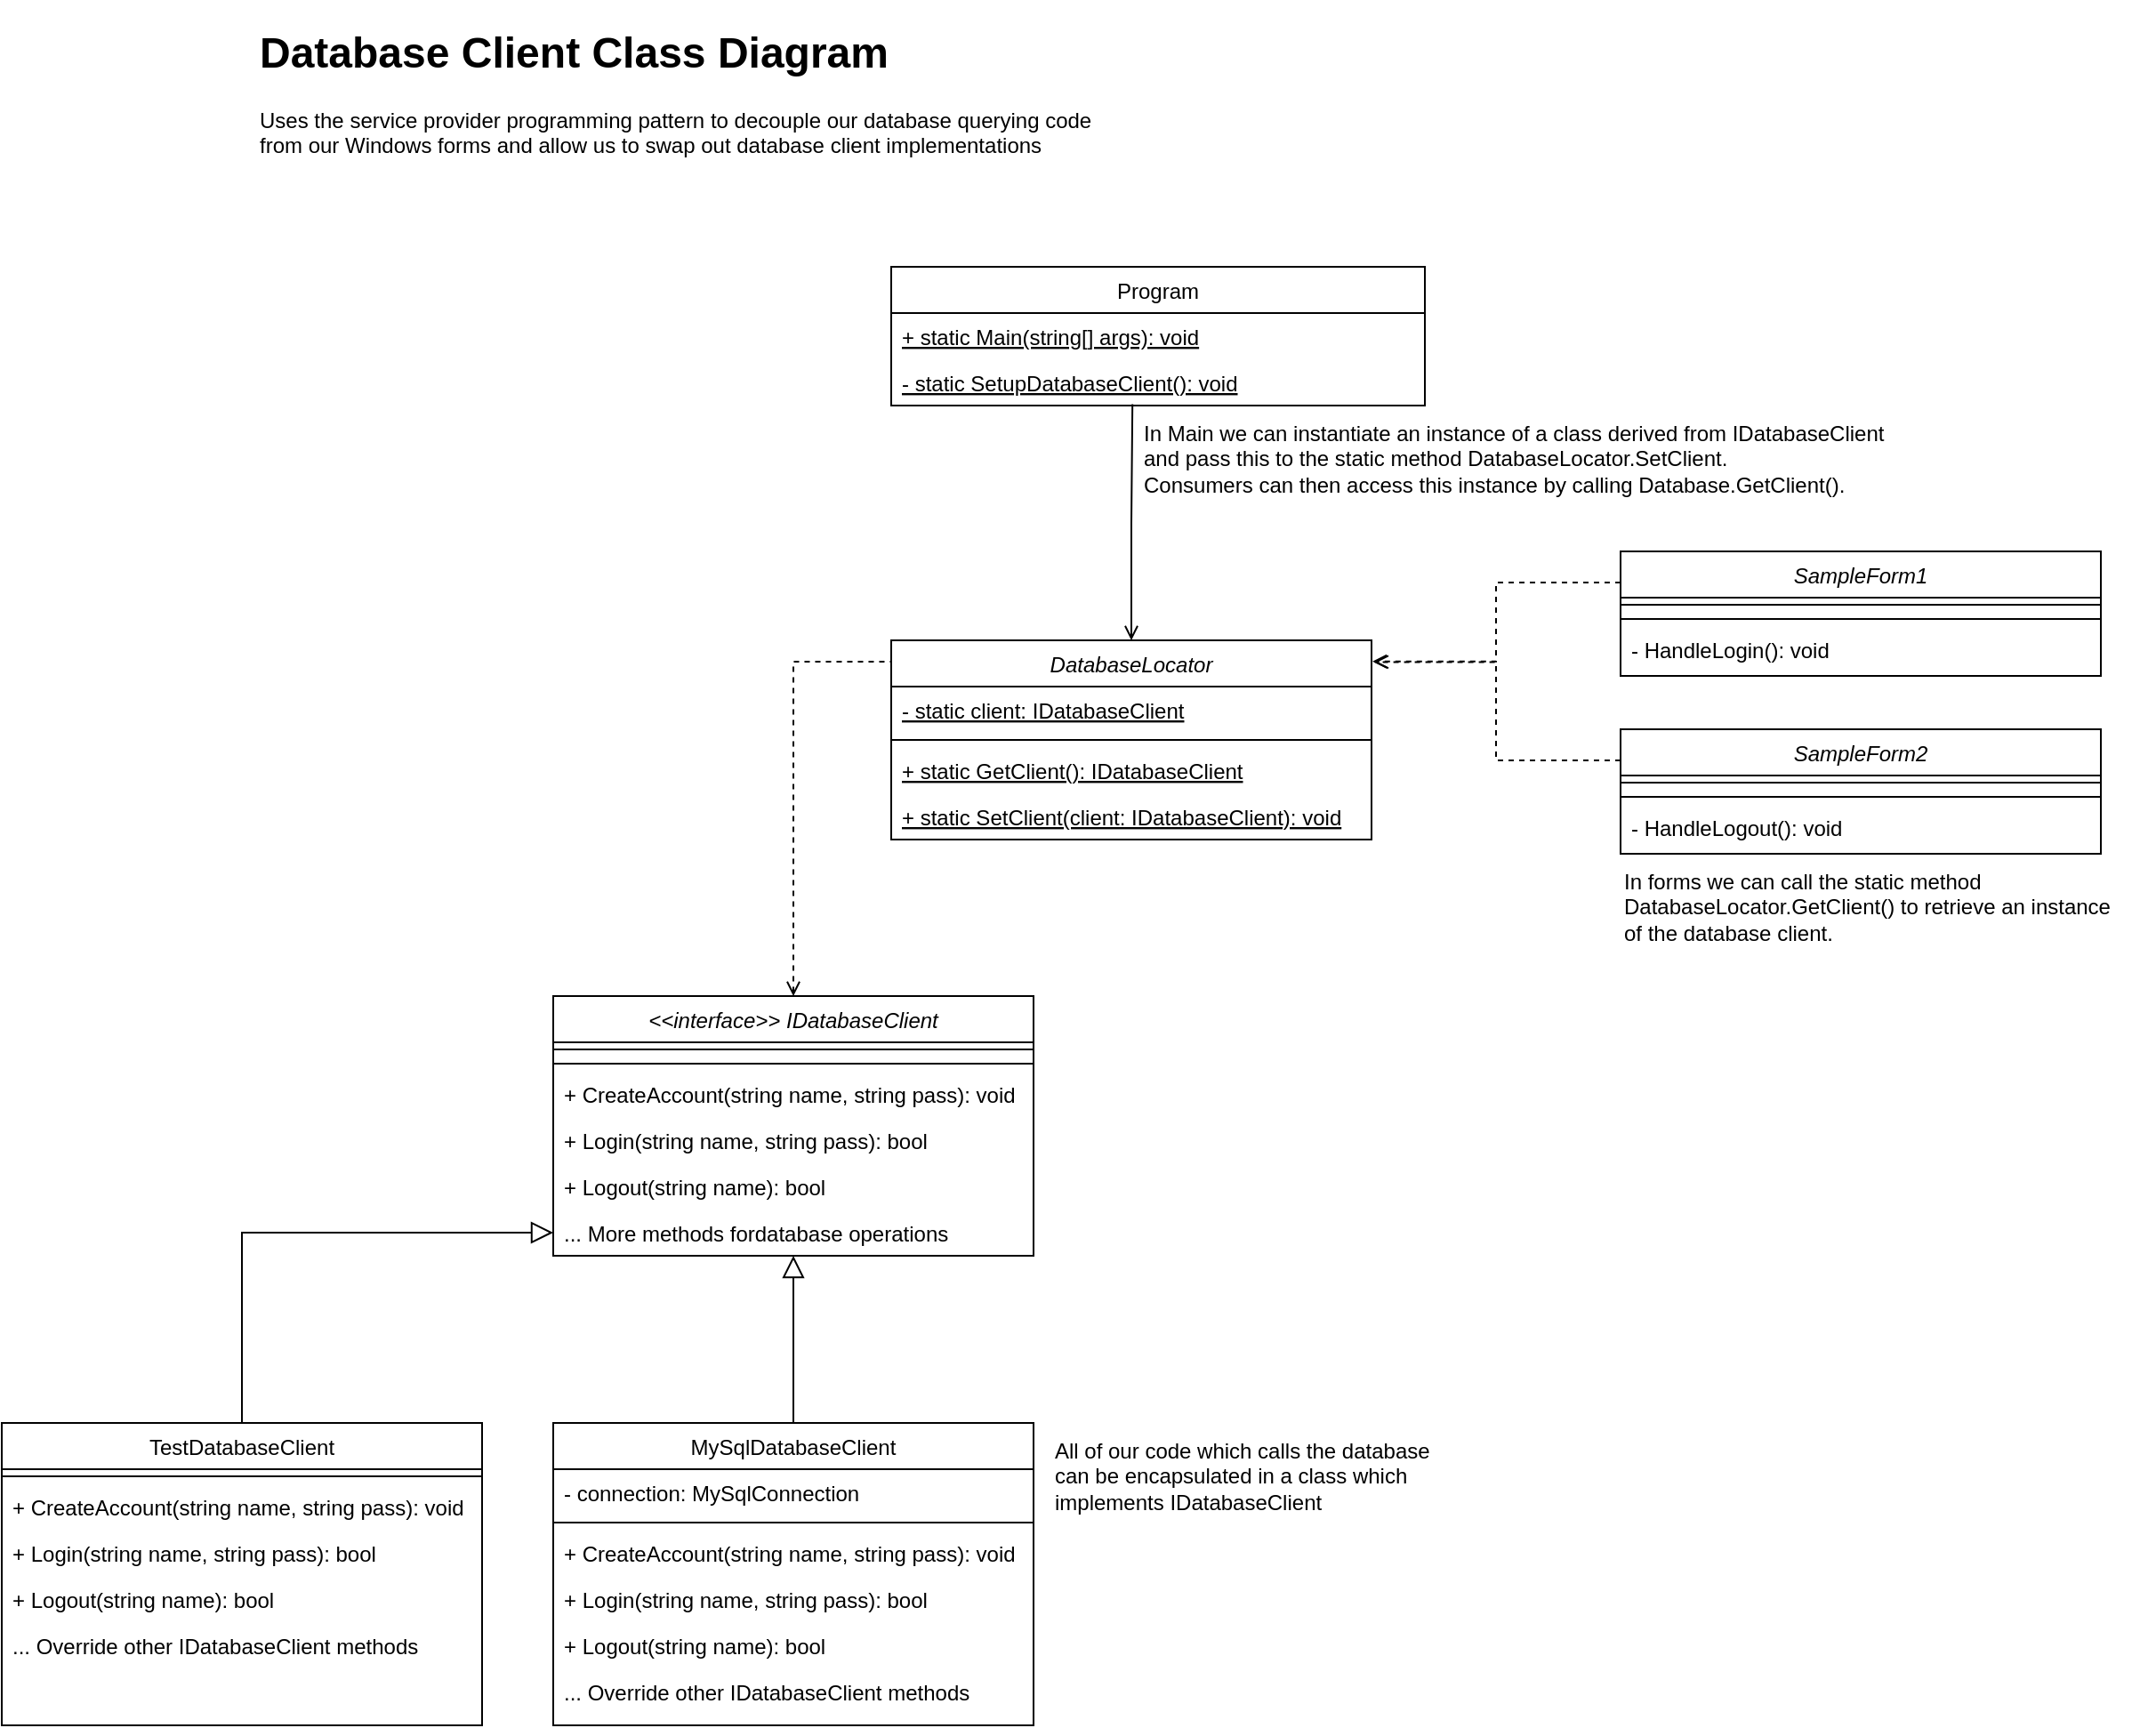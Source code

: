 <mxfile version="20.5.3" type="device"><diagram id="C5RBs43oDa-KdzZeNtuy" name="Page-1"><mxGraphModel dx="2324" dy="2131" grid="1" gridSize="10" guides="1" tooltips="1" connect="1" arrows="1" fold="1" page="1" pageScale="1" pageWidth="827" pageHeight="1169" math="0" shadow="0"><root><mxCell id="WIyWlLk6GJQsqaUBKTNV-0"/><mxCell id="WIyWlLk6GJQsqaUBKTNV-1" parent="WIyWlLk6GJQsqaUBKTNV-0"/><mxCell id="osK9EenHVslNxShHzNac-20" style="edgeStyle=orthogonalEdgeStyle;rounded=0;orthogonalLoop=1;jettySize=auto;html=1;exitX=0.5;exitY=0;exitDx=0;exitDy=0;entryX=0;entryY=0.107;entryDx=0;entryDy=0;entryPerimeter=0;dashed=1;startArrow=open;startFill=0;endArrow=none;endFill=0;" edge="1" parent="WIyWlLk6GJQsqaUBKTNV-1" source="zkfFHV4jXpPFQw0GAbJ--0" target="osK9EenHVslNxShHzNac-0"><mxGeometry relative="1" as="geometry"/></mxCell><mxCell id="zkfFHV4jXpPFQw0GAbJ--0" value="&lt;&lt;interface&gt;&gt; IDatabaseClient" style="swimlane;fontStyle=2;align=center;verticalAlign=top;childLayout=stackLayout;horizontal=1;startSize=26;horizontalStack=0;resizeParent=1;resizeLast=0;collapsible=1;marginBottom=0;rounded=0;shadow=0;strokeWidth=1;" parent="WIyWlLk6GJQsqaUBKTNV-1" vertex="1"><mxGeometry x="170" y="120" width="270" height="146" as="geometry"><mxRectangle x="230" y="140" width="160" height="26" as="alternateBounds"/></mxGeometry></mxCell><mxCell id="zkfFHV4jXpPFQw0GAbJ--4" value="" style="line;html=1;strokeWidth=1;align=left;verticalAlign=middle;spacingTop=-1;spacingLeft=3;spacingRight=3;rotatable=0;labelPosition=right;points=[];portConstraint=eastwest;" parent="zkfFHV4jXpPFQw0GAbJ--0" vertex="1"><mxGeometry y="26" width="270" height="8" as="geometry"/></mxCell><mxCell id="49bj8eUMcthy5UNOo4ow-10" value="" style="line;html=1;strokeWidth=1;align=left;verticalAlign=middle;spacingTop=-1;spacingLeft=3;spacingRight=3;rotatable=0;labelPosition=right;points=[];portConstraint=eastwest;" parent="zkfFHV4jXpPFQw0GAbJ--0" vertex="1"><mxGeometry y="34" width="270" height="8" as="geometry"/></mxCell><mxCell id="49bj8eUMcthy5UNOo4ow-11" value="+ CreateAccount(string name, string pass): void" style="text;align=left;verticalAlign=top;spacingLeft=4;spacingRight=4;overflow=hidden;rotatable=0;points=[[0,0.5],[1,0.5]];portConstraint=eastwest;" parent="zkfFHV4jXpPFQw0GAbJ--0" vertex="1"><mxGeometry y="42" width="270" height="26" as="geometry"/></mxCell><mxCell id="49bj8eUMcthy5UNOo4ow-12" value="+ Login(string name, string pass): bool" style="text;align=left;verticalAlign=top;spacingLeft=4;spacingRight=4;overflow=hidden;rotatable=0;points=[[0,0.5],[1,0.5]];portConstraint=eastwest;" parent="zkfFHV4jXpPFQw0GAbJ--0" vertex="1"><mxGeometry y="68" width="270" height="26" as="geometry"/></mxCell><mxCell id="49bj8eUMcthy5UNOo4ow-13" value="+ Logout(string name): bool" style="text;align=left;verticalAlign=top;spacingLeft=4;spacingRight=4;overflow=hidden;rotatable=0;points=[[0,0.5],[1,0.5]];portConstraint=eastwest;" parent="zkfFHV4jXpPFQw0GAbJ--0" vertex="1"><mxGeometry y="94" width="270" height="26" as="geometry"/></mxCell><mxCell id="49bj8eUMcthy5UNOo4ow-14" value="... More methods fordatabase operations" style="text;align=left;verticalAlign=top;spacingLeft=4;spacingRight=4;overflow=hidden;rotatable=0;points=[[0,0.5],[1,0.5]];portConstraint=eastwest;" parent="zkfFHV4jXpPFQw0GAbJ--0" vertex="1"><mxGeometry y="120" width="270" height="26" as="geometry"/></mxCell><mxCell id="zkfFHV4jXpPFQw0GAbJ--6" value="MySqlDatabaseClient" style="swimlane;fontStyle=0;align=center;verticalAlign=top;childLayout=stackLayout;horizontal=1;startSize=26;horizontalStack=0;resizeParent=1;resizeLast=0;collapsible=1;marginBottom=0;rounded=0;shadow=0;strokeWidth=1;" parent="WIyWlLk6GJQsqaUBKTNV-1" vertex="1"><mxGeometry x="170" y="360" width="270" height="170" as="geometry"><mxRectangle x="130" y="380" width="160" height="26" as="alternateBounds"/></mxGeometry></mxCell><mxCell id="zkfFHV4jXpPFQw0GAbJ--7" value="- connection: MySqlConnection " style="text;align=left;verticalAlign=top;spacingLeft=4;spacingRight=4;overflow=hidden;rotatable=0;points=[[0,0.5],[1,0.5]];portConstraint=eastwest;" parent="zkfFHV4jXpPFQw0GAbJ--6" vertex="1"><mxGeometry y="26" width="270" height="26" as="geometry"/></mxCell><mxCell id="zkfFHV4jXpPFQw0GAbJ--9" value="" style="line;html=1;strokeWidth=1;align=left;verticalAlign=middle;spacingTop=-1;spacingLeft=3;spacingRight=3;rotatable=0;labelPosition=right;points=[];portConstraint=eastwest;" parent="zkfFHV4jXpPFQw0GAbJ--6" vertex="1"><mxGeometry y="52" width="270" height="8" as="geometry"/></mxCell><mxCell id="49bj8eUMcthy5UNOo4ow-0" value="+ CreateAccount(string name, string pass): void" style="text;align=left;verticalAlign=top;spacingLeft=4;spacingRight=4;overflow=hidden;rotatable=0;points=[[0,0.5],[1,0.5]];portConstraint=eastwest;" parent="zkfFHV4jXpPFQw0GAbJ--6" vertex="1"><mxGeometry y="60" width="270" height="26" as="geometry"/></mxCell><mxCell id="49bj8eUMcthy5UNOo4ow-2" value="+ Login(string name, string pass): bool" style="text;align=left;verticalAlign=top;spacingLeft=4;spacingRight=4;overflow=hidden;rotatable=0;points=[[0,0.5],[1,0.5]];portConstraint=eastwest;" parent="zkfFHV4jXpPFQw0GAbJ--6" vertex="1"><mxGeometry y="86" width="270" height="26" as="geometry"/></mxCell><mxCell id="49bj8eUMcthy5UNOo4ow-6" value="+ Logout(string name): bool" style="text;align=left;verticalAlign=top;spacingLeft=4;spacingRight=4;overflow=hidden;rotatable=0;points=[[0,0.5],[1,0.5]];portConstraint=eastwest;" parent="zkfFHV4jXpPFQw0GAbJ--6" vertex="1"><mxGeometry y="112" width="270" height="26" as="geometry"/></mxCell><mxCell id="49bj8eUMcthy5UNOo4ow-8" value="... Override other IDatabaseClient methods" style="text;align=left;verticalAlign=top;spacingLeft=4;spacingRight=4;overflow=hidden;rotatable=0;points=[[0,0.5],[1,0.5]];portConstraint=eastwest;" parent="zkfFHV4jXpPFQw0GAbJ--6" vertex="1"><mxGeometry y="138" width="270" height="26" as="geometry"/></mxCell><mxCell id="zkfFHV4jXpPFQw0GAbJ--12" value="" style="endArrow=block;endSize=10;endFill=0;shadow=0;strokeWidth=1;rounded=0;edgeStyle=elbowEdgeStyle;elbow=vertical;" parent="WIyWlLk6GJQsqaUBKTNV-1" source="zkfFHV4jXpPFQw0GAbJ--6" target="zkfFHV4jXpPFQw0GAbJ--0" edge="1"><mxGeometry width="160" relative="1" as="geometry"><mxPoint x="200" y="203" as="sourcePoint"/><mxPoint x="200" y="203" as="targetPoint"/></mxGeometry></mxCell><mxCell id="osK9EenHVslNxShHzNac-49" style="edgeStyle=orthogonalEdgeStyle;rounded=0;orthogonalLoop=1;jettySize=auto;html=1;exitX=0.5;exitY=0;exitDx=0;exitDy=0;entryX=0.452;entryY=0.97;entryDx=0;entryDy=0;entryPerimeter=0;fontFamily=Helvetica;startArrow=open;startFill=0;endArrow=none;endFill=0;" edge="1" parent="WIyWlLk6GJQsqaUBKTNV-1" source="osK9EenHVslNxShHzNac-0" target="osK9EenHVslNxShHzNac-47"><mxGeometry relative="1" as="geometry"/></mxCell><mxCell id="osK9EenHVslNxShHzNac-0" value="DatabaseLocator" style="swimlane;fontStyle=2;align=center;verticalAlign=top;childLayout=stackLayout;horizontal=1;startSize=26;horizontalStack=0;resizeParent=1;resizeLast=0;collapsible=1;marginBottom=0;rounded=0;shadow=0;strokeWidth=1;" vertex="1" parent="WIyWlLk6GJQsqaUBKTNV-1"><mxGeometry x="360" y="-80" width="270" height="112" as="geometry"><mxRectangle x="230" y="140" width="160" height="26" as="alternateBounds"/></mxGeometry></mxCell><mxCell id="osK9EenHVslNxShHzNac-7" value="- static client: IDatabaseClient" style="text;align=left;verticalAlign=top;spacingLeft=4;spacingRight=4;overflow=hidden;rotatable=0;points=[[0,0.5],[1,0.5]];portConstraint=eastwest;fontStyle=4" vertex="1" parent="osK9EenHVslNxShHzNac-0"><mxGeometry y="26" width="270" height="26" as="geometry"/></mxCell><mxCell id="osK9EenHVslNxShHzNac-1" value="" style="line;html=1;strokeWidth=1;align=left;verticalAlign=middle;spacingTop=-1;spacingLeft=3;spacingRight=3;rotatable=0;labelPosition=right;points=[];portConstraint=eastwest;" vertex="1" parent="osK9EenHVslNxShHzNac-0"><mxGeometry y="52" width="270" height="8" as="geometry"/></mxCell><mxCell id="osK9EenHVslNxShHzNac-3" value="+ static GetClient(): IDatabaseClient" style="text;align=left;verticalAlign=top;spacingLeft=4;spacingRight=4;overflow=hidden;rotatable=0;points=[[0,0.5],[1,0.5]];portConstraint=eastwest;fontStyle=4" vertex="1" parent="osK9EenHVslNxShHzNac-0"><mxGeometry y="60" width="270" height="26" as="geometry"/></mxCell><mxCell id="osK9EenHVslNxShHzNac-4" value="+ static SetClient(client: IDatabaseClient): void" style="text;align=left;verticalAlign=top;spacingLeft=4;spacingRight=4;overflow=hidden;rotatable=0;points=[[0,0.5],[1,0.5]];portConstraint=eastwest;fontStyle=4" vertex="1" parent="osK9EenHVslNxShHzNac-0"><mxGeometry y="86" width="270" height="26" as="geometry"/></mxCell><mxCell id="osK9EenHVslNxShHzNac-42" style="edgeStyle=orthogonalEdgeStyle;rounded=0;orthogonalLoop=1;jettySize=auto;html=1;exitX=0;exitY=0.25;exitDx=0;exitDy=0;entryX=1.002;entryY=0.106;entryDx=0;entryDy=0;entryPerimeter=0;dashed=1;startArrow=none;startFill=0;endArrow=open;endFill=0;" edge="1" parent="WIyWlLk6GJQsqaUBKTNV-1" source="osK9EenHVslNxShHzNac-10" target="osK9EenHVslNxShHzNac-0"><mxGeometry relative="1" as="geometry"/></mxCell><mxCell id="osK9EenHVslNxShHzNac-10" value="SampleForm1" style="swimlane;fontStyle=2;align=center;verticalAlign=top;childLayout=stackLayout;horizontal=1;startSize=26;horizontalStack=0;resizeParent=1;resizeLast=0;collapsible=1;marginBottom=0;rounded=0;shadow=0;strokeWidth=1;" vertex="1" parent="WIyWlLk6GJQsqaUBKTNV-1"><mxGeometry x="770" y="-130" width="270" height="70" as="geometry"><mxRectangle x="230" y="140" width="160" height="26" as="alternateBounds"/></mxGeometry></mxCell><mxCell id="osK9EenHVslNxShHzNac-11" value="" style="line;html=1;strokeWidth=1;align=left;verticalAlign=middle;spacingTop=-1;spacingLeft=3;spacingRight=3;rotatable=0;labelPosition=right;points=[];portConstraint=eastwest;" vertex="1" parent="osK9EenHVslNxShHzNac-10"><mxGeometry y="26" width="270" height="8" as="geometry"/></mxCell><mxCell id="osK9EenHVslNxShHzNac-12" value="" style="line;html=1;strokeWidth=1;align=left;verticalAlign=middle;spacingTop=-1;spacingLeft=3;spacingRight=3;rotatable=0;labelPosition=right;points=[];portConstraint=eastwest;" vertex="1" parent="osK9EenHVslNxShHzNac-10"><mxGeometry y="34" width="270" height="8" as="geometry"/></mxCell><mxCell id="osK9EenHVslNxShHzNac-13" value="- HandleLogin(): void" style="text;align=left;verticalAlign=top;spacingLeft=4;spacingRight=4;overflow=hidden;rotatable=0;points=[[0,0.5],[1,0.5]];portConstraint=eastwest;" vertex="1" parent="osK9EenHVslNxShHzNac-10"><mxGeometry y="42" width="270" height="26" as="geometry"/></mxCell><mxCell id="osK9EenHVslNxShHzNac-41" style="edgeStyle=orthogonalEdgeStyle;rounded=0;orthogonalLoop=1;jettySize=auto;html=1;exitX=0;exitY=0.25;exitDx=0;exitDy=0;entryX=1.005;entryY=0.109;entryDx=0;entryDy=0;entryPerimeter=0;dashed=1;startArrow=none;startFill=0;endArrow=open;endFill=0;" edge="1" parent="WIyWlLk6GJQsqaUBKTNV-1" source="osK9EenHVslNxShHzNac-21" target="osK9EenHVslNxShHzNac-0"><mxGeometry relative="1" as="geometry"/></mxCell><mxCell id="osK9EenHVslNxShHzNac-21" value="SampleForm2" style="swimlane;fontStyle=2;align=center;verticalAlign=top;childLayout=stackLayout;horizontal=1;startSize=26;horizontalStack=0;resizeParent=1;resizeLast=0;collapsible=1;marginBottom=0;rounded=0;shadow=0;strokeWidth=1;" vertex="1" parent="WIyWlLk6GJQsqaUBKTNV-1"><mxGeometry x="770" y="-30" width="270" height="70" as="geometry"><mxRectangle x="230" y="140" width="160" height="26" as="alternateBounds"/></mxGeometry></mxCell><mxCell id="osK9EenHVslNxShHzNac-22" value="" style="line;html=1;strokeWidth=1;align=left;verticalAlign=middle;spacingTop=-1;spacingLeft=3;spacingRight=3;rotatable=0;labelPosition=right;points=[];portConstraint=eastwest;" vertex="1" parent="osK9EenHVslNxShHzNac-21"><mxGeometry y="26" width="270" height="8" as="geometry"/></mxCell><mxCell id="osK9EenHVslNxShHzNac-23" value="" style="line;html=1;strokeWidth=1;align=left;verticalAlign=middle;spacingTop=-1;spacingLeft=3;spacingRight=3;rotatable=0;labelPosition=right;points=[];portConstraint=eastwest;" vertex="1" parent="osK9EenHVslNxShHzNac-21"><mxGeometry y="34" width="270" height="8" as="geometry"/></mxCell><mxCell id="osK9EenHVslNxShHzNac-24" value="- HandleLogout(): void" style="text;align=left;verticalAlign=top;spacingLeft=4;spacingRight=4;overflow=hidden;rotatable=0;points=[[0,0.5],[1,0.5]];portConstraint=eastwest;" vertex="1" parent="osK9EenHVslNxShHzNac-21"><mxGeometry y="42" width="270" height="26" as="geometry"/></mxCell><mxCell id="osK9EenHVslNxShHzNac-43" value="In forms we can call the static method&lt;br&gt;DatabaseLocator.GetClient() to retrieve an instance&lt;br&gt;of the database client.&lt;br&gt;" style="text;html=1;align=left;verticalAlign=middle;resizable=0;points=[];autosize=1;strokeColor=none;fillColor=none;fontFamily=Helvetica;" vertex="1" parent="WIyWlLk6GJQsqaUBKTNV-1"><mxGeometry x="770" y="40" width="300" height="60" as="geometry"/></mxCell><mxCell id="osK9EenHVslNxShHzNac-44" value="All of our code which calls the database&amp;nbsp;&lt;br&gt;can be encapsulated in a class which&lt;br&gt;implements IDatabaseClient" style="text;html=1;align=left;verticalAlign=middle;resizable=0;points=[];autosize=1;strokeColor=none;fillColor=none;fontFamily=Helvetica;" vertex="1" parent="WIyWlLk6GJQsqaUBKTNV-1"><mxGeometry x="450" y="360" width="240" height="60" as="geometry"/></mxCell><mxCell id="osK9EenHVslNxShHzNac-45" value="Program" style="swimlane;fontStyle=0;childLayout=stackLayout;horizontal=1;startSize=26;fillColor=none;horizontalStack=0;resizeParent=1;resizeParentMax=0;resizeLast=0;collapsible=1;marginBottom=0;fontFamily=Helvetica;" vertex="1" parent="WIyWlLk6GJQsqaUBKTNV-1"><mxGeometry x="360" y="-290" width="300" height="78" as="geometry"/></mxCell><mxCell id="osK9EenHVslNxShHzNac-46" value="+ static Main(string[] args): void" style="text;strokeColor=none;fillColor=none;align=left;verticalAlign=top;spacingLeft=4;spacingRight=4;overflow=hidden;rotatable=0;points=[[0,0.5],[1,0.5]];portConstraint=eastwest;fontFamily=Helvetica;fontStyle=4" vertex="1" parent="osK9EenHVslNxShHzNac-45"><mxGeometry y="26" width="300" height="26" as="geometry"/></mxCell><mxCell id="osK9EenHVslNxShHzNac-47" value="- static SetupDatabaseClient(): void" style="text;strokeColor=none;fillColor=none;align=left;verticalAlign=top;spacingLeft=4;spacingRight=4;overflow=hidden;rotatable=0;points=[[0,0.5],[1,0.5]];portConstraint=eastwest;fontFamily=Helvetica;fontStyle=4" vertex="1" parent="osK9EenHVslNxShHzNac-45"><mxGeometry y="52" width="300" height="26" as="geometry"/></mxCell><mxCell id="osK9EenHVslNxShHzNac-56" value="In Main we can instantiate an instance of a class derived from IDatabaseClient&lt;br&gt;and pass this to the static method DatabaseLocator.SetClient.&lt;br&gt;Consumers can then access this instance by calling Database.GetClient()." style="text;html=1;align=left;verticalAlign=middle;resizable=0;points=[];autosize=1;strokeColor=none;fillColor=none;fontFamily=Helvetica;" vertex="1" parent="WIyWlLk6GJQsqaUBKTNV-1"><mxGeometry x="500" y="-212" width="440" height="60" as="geometry"/></mxCell><mxCell id="osK9EenHVslNxShHzNac-57" value="&lt;h1&gt;Database Client Class Diagram&lt;/h1&gt;&lt;p&gt;Uses the service provider programming pattern to decouple our database querying code from our Windows forms and allow us to swap out database client implementations&lt;/p&gt;" style="text;html=1;strokeColor=none;fillColor=none;spacing=5;spacingTop=-20;whiteSpace=wrap;overflow=hidden;rounded=0;fontFamily=Helvetica;" vertex="1" parent="WIyWlLk6GJQsqaUBKTNV-1"><mxGeometry y="-430" width="480" height="120" as="geometry"/></mxCell><mxCell id="osK9EenHVslNxShHzNac-65" style="edgeStyle=orthogonalEdgeStyle;rounded=0;orthogonalLoop=1;jettySize=auto;html=1;exitX=0.5;exitY=0;exitDx=0;exitDy=0;entryX=0;entryY=0.5;entryDx=0;entryDy=0;fontFamily=Helvetica;startArrow=none;startFill=0;endArrow=block;endFill=0;endSize=10;" edge="1" parent="WIyWlLk6GJQsqaUBKTNV-1" source="osK9EenHVslNxShHzNac-58" target="49bj8eUMcthy5UNOo4ow-14"><mxGeometry relative="1" as="geometry"/></mxCell><mxCell id="osK9EenHVslNxShHzNac-58" value="TestDatabaseClient" style="swimlane;fontStyle=0;align=center;verticalAlign=top;childLayout=stackLayout;horizontal=1;startSize=26;horizontalStack=0;resizeParent=1;resizeLast=0;collapsible=1;marginBottom=0;rounded=0;shadow=0;strokeWidth=1;" vertex="1" parent="WIyWlLk6GJQsqaUBKTNV-1"><mxGeometry x="-140" y="360" width="270" height="170" as="geometry"><mxRectangle x="130" y="380" width="160" height="26" as="alternateBounds"/></mxGeometry></mxCell><mxCell id="osK9EenHVslNxShHzNac-60" value="" style="line;html=1;strokeWidth=1;align=left;verticalAlign=middle;spacingTop=-1;spacingLeft=3;spacingRight=3;rotatable=0;labelPosition=right;points=[];portConstraint=eastwest;" vertex="1" parent="osK9EenHVslNxShHzNac-58"><mxGeometry y="26" width="270" height="8" as="geometry"/></mxCell><mxCell id="osK9EenHVslNxShHzNac-61" value="+ CreateAccount(string name, string pass): void" style="text;align=left;verticalAlign=top;spacingLeft=4;spacingRight=4;overflow=hidden;rotatable=0;points=[[0,0.5],[1,0.5]];portConstraint=eastwest;" vertex="1" parent="osK9EenHVslNxShHzNac-58"><mxGeometry y="34" width="270" height="26" as="geometry"/></mxCell><mxCell id="osK9EenHVslNxShHzNac-62" value="+ Login(string name, string pass): bool" style="text;align=left;verticalAlign=top;spacingLeft=4;spacingRight=4;overflow=hidden;rotatable=0;points=[[0,0.5],[1,0.5]];portConstraint=eastwest;" vertex="1" parent="osK9EenHVslNxShHzNac-58"><mxGeometry y="60" width="270" height="26" as="geometry"/></mxCell><mxCell id="osK9EenHVslNxShHzNac-63" value="+ Logout(string name): bool" style="text;align=left;verticalAlign=top;spacingLeft=4;spacingRight=4;overflow=hidden;rotatable=0;points=[[0,0.5],[1,0.5]];portConstraint=eastwest;" vertex="1" parent="osK9EenHVslNxShHzNac-58"><mxGeometry y="86" width="270" height="26" as="geometry"/></mxCell><mxCell id="osK9EenHVslNxShHzNac-64" value="... Override other IDatabaseClient methods" style="text;align=left;verticalAlign=top;spacingLeft=4;spacingRight=4;overflow=hidden;rotatable=0;points=[[0,0.5],[1,0.5]];portConstraint=eastwest;" vertex="1" parent="osK9EenHVslNxShHzNac-58"><mxGeometry y="112" width="270" height="26" as="geometry"/></mxCell></root></mxGraphModel></diagram></mxfile>